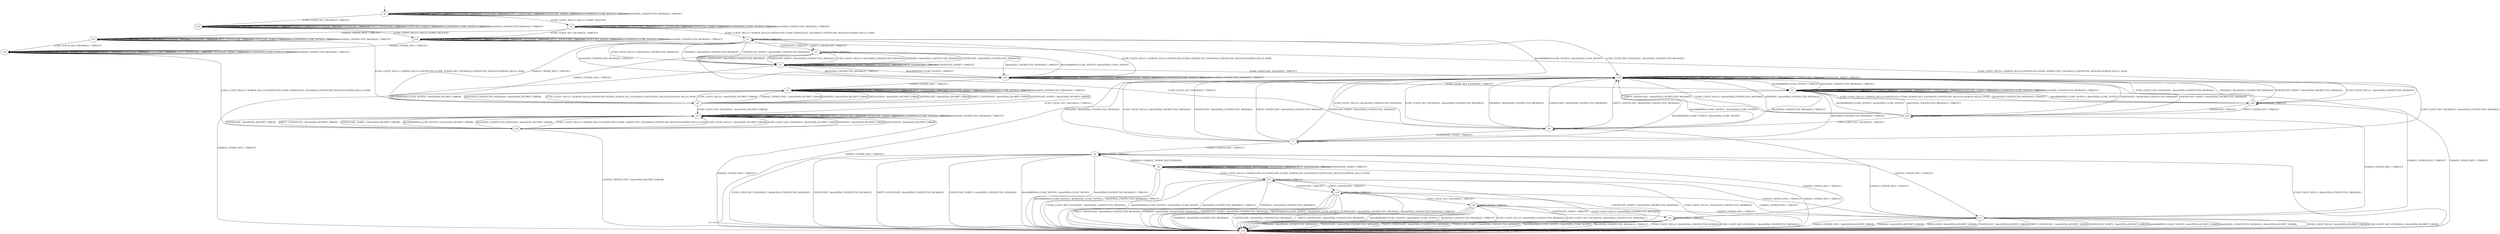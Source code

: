 digraph h4 {
s0 [label="s0"];
s1 [label="s1"];
s23 [label="s23"];
s2 [label="s2"];
s15 [label="s15"];
s24 [label="s24"];
s3 [label="s3"];
s4 [label="s4"];
s5 [label="s5"];
s10 [label="s10"];
s25 [label="s25"];
s26 [label="s26"];
s6 [label="s6"];
s11 [label="s11"];
s16 [label="s16"];
s27 [label="s27"];
s7 [label="s7"];
s12 [label="s12"];
s17 [label="s17"];
s18 [label="s18"];
s8 [label="s8"];
s20 [label="s20"];
s9 [label="s9"];
s22 [label="s22"];
s13 [label="s13"];
s14 [label="s14"];
s19 [label="s19"];
s21 [label="s21"];
s0 -> s1 [label="ECDH_CLIENT_HELLO / HELLO_VERIFY_REQUEST"];
s0 -> s23 [label="ECDH_CLIENT_KEY_EXCHANGE / TIMEOUT"];
s0 -> s0 [label="CHANGE_CIPHER_SPEC / TIMEOUT"];
s0 -> s0 [label="FINISHED / TIMEOUT"];
s0 -> s0 [label="APPLICATION / TIMEOUT"];
s0 -> s0 [label="CERTIFICATE / TIMEOUT"];
s0 -> s0 [label="EMPTY_CERTIFICATE / TIMEOUT"];
s0 -> s0 [label="CERTIFICATE_VERIFY / TIMEOUT"];
s0 -> s0 [label="Alert(WARNING,CLOSE_NOTIFY) / TIMEOUT"];
s0 -> s0 [label="Alert(FATAL,UNEXPECTED_MESSAGE) / TIMEOUT"];
s1 -> s2 [label="ECDH_CLIENT_HELLO / SERVER_HELLO,CERTIFICATE,ECDHE_SERVER_KEY_EXCHANGE,CERTIFICATE_REQUEST,SERVER_HELLO_DONE"];
s1 -> s24 [label="ECDH_CLIENT_KEY_EXCHANGE / TIMEOUT"];
s1 -> s15 [label="CHANGE_CIPHER_SPEC / TIMEOUT"];
s1 -> s1 [label="FINISHED / TIMEOUT"];
s1 -> s1 [label="APPLICATION / TIMEOUT"];
s1 -> s1 [label="CERTIFICATE / TIMEOUT"];
s1 -> s1 [label="EMPTY_CERTIFICATE / TIMEOUT"];
s1 -> s1 [label="CERTIFICATE_VERIFY / TIMEOUT"];
s1 -> s1 [label="Alert(WARNING,CLOSE_NOTIFY) / TIMEOUT"];
s1 -> s1 [label="Alert(FATAL,UNEXPECTED_MESSAGE) / TIMEOUT"];
s23 -> s24 [label="ECDH_CLIENT_HELLO / HELLO_VERIFY_REQUEST"];
s23 -> s23 [label="ECDH_CLIENT_KEY_EXCHANGE / TIMEOUT"];
s23 -> s23 [label="CHANGE_CIPHER_SPEC / TIMEOUT"];
s23 -> s23 [label="FINISHED / TIMEOUT"];
s23 -> s23 [label="APPLICATION / TIMEOUT"];
s23 -> s23 [label="CERTIFICATE / TIMEOUT"];
s23 -> s23 [label="EMPTY_CERTIFICATE / TIMEOUT"];
s23 -> s23 [label="CERTIFICATE_VERIFY / TIMEOUT"];
s23 -> s23 [label="Alert(WARNING,CLOSE_NOTIFY) / TIMEOUT"];
s23 -> s23 [label="Alert(FATAL,UNEXPECTED_MESSAGE) / TIMEOUT"];
s2 -> s3 [label="ECDH_CLIENT_HELLO / Alert(FATAL,UNEXPECTED_MESSAGE)"];
s2 -> s10 [label="ECDH_CLIENT_KEY_EXCHANGE / Alert(FATAL,UNEXPECTED_MESSAGE)"];
s2 -> s4 [label="CHANGE_CIPHER_SPEC / TIMEOUT"];
s2 -> s3 [label="FINISHED / Alert(FATAL,UNEXPECTED_MESSAGE)"];
s2 -> s2 [label="APPLICATION / TIMEOUT"];
s2 -> s5 [label="CERTIFICATE / TIMEOUT"];
s2 -> s5 [label="EMPTY_CERTIFICATE / TIMEOUT"];
s2 -> s3 [label="CERTIFICATE_VERIFY / Alert(FATAL,UNEXPECTED_MESSAGE)"];
s2 -> s26 [label="Alert(WARNING,CLOSE_NOTIFY) / Alert(FATAL,CLOSE_NOTIFY)"];
s2 -> s26 [label="Alert(FATAL,UNEXPECTED_MESSAGE) / TIMEOUT"];
s15 -> s4 [label="ECDH_CLIENT_HELLO / SERVER_HELLO,CERTIFICATE,ECDHE_SERVER_KEY_EXCHANGE,CERTIFICATE_REQUEST,SERVER_HELLO_DONE"];
s15 -> s25 [label="ECDH_CLIENT_KEY_EXCHANGE / TIMEOUT"];
s15 -> s15 [label="CHANGE_CIPHER_SPEC / TIMEOUT"];
s15 -> s15 [label="FINISHED / TIMEOUT"];
s15 -> s15 [label="APPLICATION / TIMEOUT"];
s15 -> s15 [label="CERTIFICATE / TIMEOUT"];
s15 -> s15 [label="EMPTY_CERTIFICATE / TIMEOUT"];
s15 -> s15 [label="CERTIFICATE_VERIFY / TIMEOUT"];
s15 -> s15 [label="Alert(WARNING,CLOSE_NOTIFY) / TIMEOUT"];
s15 -> s15 [label="Alert(FATAL,UNEXPECTED_MESSAGE) / TIMEOUT"];
s24 -> s20 [label="ECDH_CLIENT_HELLO / SERVER_HELLO,CERTIFICATE,ECDHE_SERVER_KEY_EXCHANGE,CERTIFICATE_REQUEST,SERVER_HELLO_DONE"];
s24 -> s24 [label="ECDH_CLIENT_KEY_EXCHANGE / TIMEOUT"];
s24 -> s25 [label="CHANGE_CIPHER_SPEC / TIMEOUT"];
s24 -> s24 [label="FINISHED / TIMEOUT"];
s24 -> s24 [label="APPLICATION / TIMEOUT"];
s24 -> s24 [label="CERTIFICATE / TIMEOUT"];
s24 -> s24 [label="EMPTY_CERTIFICATE / TIMEOUT"];
s24 -> s24 [label="CERTIFICATE_VERIFY / TIMEOUT"];
s24 -> s24 [label="Alert(WARNING,CLOSE_NOTIFY) / TIMEOUT"];
s24 -> s24 [label="Alert(FATAL,UNEXPECTED_MESSAGE) / TIMEOUT"];
s3 -> s3 [label="ECDH_CLIENT_HELLO / TIMEOUT"];
s3 -> s10 [label="ECDH_CLIENT_KEY_EXCHANGE / TIMEOUT"];
s3 -> s16 [label="CHANGE_CIPHER_SPEC / TIMEOUT"];
s3 -> s3 [label="FINISHED / TIMEOUT"];
s3 -> s3 [label="APPLICATION / TIMEOUT"];
s3 -> s3 [label="CERTIFICATE / TIMEOUT"];
s3 -> s3 [label="EMPTY_CERTIFICATE / TIMEOUT"];
s3 -> s3 [label="CERTIFICATE_VERIFY / TIMEOUT"];
s3 -> s26 [label="Alert(WARNING,CLOSE_NOTIFY) / TIMEOUT"];
s3 -> s26 [label="Alert(FATAL,UNEXPECTED_MESSAGE) / TIMEOUT"];
s4 -> s27 [label="ECDH_CLIENT_HELLO / Alert(FATAL,DECRYPT_ERROR)"];
s4 -> s11 [label="ECDH_CLIENT_KEY_EXCHANGE / Alert(FATAL,DECRYPT_ERROR)"];
s4 -> s27 [label="CHANGE_CIPHER_SPEC / Alert(FATAL,DECRYPT_ERROR)"];
s4 -> s27 [label="FINISHED / Alert(FATAL,DECRYPT_ERROR)"];
s4 -> s27 [label="APPLICATION / Alert(FATAL,DECRYPT_ERROR)"];
s4 -> s27 [label="CERTIFICATE / Alert(FATAL,DECRYPT_ERROR)"];
s4 -> s27 [label="EMPTY_CERTIFICATE / Alert(FATAL,DECRYPT_ERROR)"];
s4 -> s27 [label="CERTIFICATE_VERIFY / Alert(FATAL,DECRYPT_ERROR)"];
s4 -> s27 [label="Alert(WARNING,CLOSE_NOTIFY) / Alert(FATAL,DECRYPT_ERROR)"];
s4 -> s27 [label="Alert(FATAL,UNEXPECTED_MESSAGE) / Alert(FATAL,DECRYPT_ERROR)"];
s5 -> s3 [label="ECDH_CLIENT_HELLO / Alert(FATAL,UNEXPECTED_MESSAGE)"];
s5 -> s6 [label="ECDH_CLIENT_KEY_EXCHANGE / TIMEOUT"];
s5 -> s4 [label="CHANGE_CIPHER_SPEC / TIMEOUT"];
s5 -> s3 [label="FINISHED / Alert(FATAL,UNEXPECTED_MESSAGE)"];
s5 -> s5 [label="APPLICATION / TIMEOUT"];
s5 -> s3 [label="CERTIFICATE / Alert(FATAL,UNEXPECTED_MESSAGE)"];
s5 -> s3 [label="EMPTY_CERTIFICATE / Alert(FATAL,UNEXPECTED_MESSAGE)"];
s5 -> s3 [label="CERTIFICATE_VERIFY / Alert(FATAL,UNEXPECTED_MESSAGE)"];
s5 -> s26 [label="Alert(WARNING,CLOSE_NOTIFY) / Alert(FATAL,CLOSE_NOTIFY)"];
s5 -> s26 [label="Alert(FATAL,UNEXPECTED_MESSAGE) / TIMEOUT"];
s10 -> s10 [label="ECDH_CLIENT_HELLO / TIMEOUT"];
s10 -> s10 [label="ECDH_CLIENT_KEY_EXCHANGE / TIMEOUT"];
s10 -> s16 [label="CHANGE_CIPHER_SPEC / TIMEOUT"];
s10 -> s10 [label="FINISHED / TIMEOUT"];
s10 -> s10 [label="APPLICATION / TIMEOUT"];
s10 -> s10 [label="CERTIFICATE / TIMEOUT"];
s10 -> s10 [label="EMPTY_CERTIFICATE / TIMEOUT"];
s10 -> s10 [label="CERTIFICATE_VERIFY / TIMEOUT"];
s10 -> s17 [label="Alert(WARNING,CLOSE_NOTIFY) / TIMEOUT"];
s10 -> s17 [label="Alert(FATAL,UNEXPECTED_MESSAGE) / TIMEOUT"];
s25 -> s18 [label="ECDH_CLIENT_HELLO / SERVER_HELLO,CERTIFICATE,ECDHE_SERVER_KEY_EXCHANGE,CERTIFICATE_REQUEST,SERVER_HELLO_DONE"];
s25 -> s25 [label="ECDH_CLIENT_KEY_EXCHANGE / TIMEOUT"];
s25 -> s25 [label="CHANGE_CIPHER_SPEC / TIMEOUT"];
s25 -> s25 [label="FINISHED / TIMEOUT"];
s25 -> s25 [label="APPLICATION / TIMEOUT"];
s25 -> s25 [label="CERTIFICATE / TIMEOUT"];
s25 -> s25 [label="EMPTY_CERTIFICATE / TIMEOUT"];
s25 -> s25 [label="CERTIFICATE_VERIFY / TIMEOUT"];
s25 -> s25 [label="Alert(WARNING,CLOSE_NOTIFY) / TIMEOUT"];
s25 -> s25 [label="Alert(FATAL,UNEXPECTED_MESSAGE) / TIMEOUT"];
s26 -> s2 [label="ECDH_CLIENT_HELLO / SERVER_HELLO,CERTIFICATE,ECDHE_SERVER_KEY_EXCHANGE,CERTIFICATE_REQUEST,SERVER_HELLO_DONE"];
s26 -> s17 [label="ECDH_CLIENT_KEY_EXCHANGE / TIMEOUT"];
s26 -> s27 [label="CHANGE_CIPHER_SPEC / TIMEOUT"];
s26 -> s26 [label="FINISHED / TIMEOUT"];
s26 -> s26 [label="APPLICATION / TIMEOUT"];
s26 -> s26 [label="CERTIFICATE / TIMEOUT"];
s26 -> s26 [label="EMPTY_CERTIFICATE / TIMEOUT"];
s26 -> s26 [label="CERTIFICATE_VERIFY / TIMEOUT"];
s26 -> s26 [label="Alert(WARNING,CLOSE_NOTIFY) / TIMEOUT"];
s26 -> s26 [label="Alert(FATAL,UNEXPECTED_MESSAGE) / TIMEOUT"];
s6 -> s10 [label="ECDH_CLIENT_HELLO / Alert(FATAL,UNEXPECTED_MESSAGE)"];
s6 -> s10 [label="ECDH_CLIENT_KEY_EXCHANGE / Alert(FATAL,UNEXPECTED_MESSAGE)"];
s6 -> s12 [label="CHANGE_CIPHER_SPEC / TIMEOUT"];
s6 -> s10 [label="FINISHED / Alert(FATAL,UNEXPECTED_MESSAGE)"];
s6 -> s6 [label="APPLICATION / TIMEOUT"];
s6 -> s10 [label="CERTIFICATE / Alert(FATAL,UNEXPECTED_MESSAGE)"];
s6 -> s10 [label="EMPTY_CERTIFICATE / Alert(FATAL,UNEXPECTED_MESSAGE)"];
s6 -> s7 [label="CERTIFICATE_VERIFY / TIMEOUT"];
s6 -> s17 [label="Alert(WARNING,CLOSE_NOTIFY) / Alert(FATAL,CLOSE_NOTIFY)"];
s6 -> s17 [label="Alert(FATAL,UNEXPECTED_MESSAGE) / TIMEOUT"];
s11 -> s18 [label="ECDH_CLIENT_HELLO / SERVER_HELLO,CERTIFICATE,ECDHE_SERVER_KEY_EXCHANGE,CERTIFICATE_REQUEST,SERVER_HELLO_DONE"];
s11 -> s11 [label="ECDH_CLIENT_KEY_EXCHANGE / TIMEOUT"];
s11 -> s16 [label="CHANGE_CIPHER_SPEC / TIMEOUT"];
s11 -> s11 [label="FINISHED / TIMEOUT"];
s11 -> s11 [label="APPLICATION / TIMEOUT"];
s11 -> s11 [label="CERTIFICATE / TIMEOUT"];
s11 -> s11 [label="EMPTY_CERTIFICATE / TIMEOUT"];
s11 -> s11 [label="CERTIFICATE_VERIFY / TIMEOUT"];
s11 -> s11 [label="Alert(WARNING,CLOSE_NOTIFY) / TIMEOUT"];
s11 -> s11 [label="Alert(FATAL,UNEXPECTED_MESSAGE) / TIMEOUT"];
s16 -> s16 [label="ECDH_CLIENT_HELLO / TIMEOUT"];
s16 -> s16 [label="ECDH_CLIENT_KEY_EXCHANGE / TIMEOUT"];
s16 -> s16 [label="CHANGE_CIPHER_SPEC / TIMEOUT"];
s16 -> s16 [label="FINISHED / TIMEOUT"];
s16 -> s16 [label="APPLICATION / TIMEOUT"];
s16 -> s16 [label="CERTIFICATE / TIMEOUT"];
s16 -> s16 [label="EMPTY_CERTIFICATE / TIMEOUT"];
s16 -> s16 [label="CERTIFICATE_VERIFY / TIMEOUT"];
s16 -> s16 [label="Alert(WARNING,CLOSE_NOTIFY) / TIMEOUT"];
s16 -> s16 [label="Alert(FATAL,UNEXPECTED_MESSAGE) / TIMEOUT"];
s27 -> s4 [label="ECDH_CLIENT_HELLO / SERVER_HELLO,CERTIFICATE,ECDHE_SERVER_KEY_EXCHANGE,CERTIFICATE_REQUEST,SERVER_HELLO_DONE"];
s27 -> s11 [label="ECDH_CLIENT_KEY_EXCHANGE / TIMEOUT"];
s27 -> s27 [label="CHANGE_CIPHER_SPEC / TIMEOUT"];
s27 -> s27 [label="FINISHED / TIMEOUT"];
s27 -> s27 [label="APPLICATION / TIMEOUT"];
s27 -> s27 [label="CERTIFICATE / TIMEOUT"];
s27 -> s27 [label="EMPTY_CERTIFICATE / TIMEOUT"];
s27 -> s27 [label="CERTIFICATE_VERIFY / TIMEOUT"];
s27 -> s27 [label="Alert(WARNING,CLOSE_NOTIFY) / TIMEOUT"];
s27 -> s27 [label="Alert(FATAL,UNEXPECTED_MESSAGE) / TIMEOUT"];
s7 -> s10 [label="ECDH_CLIENT_HELLO / Alert(FATAL,UNEXPECTED_MESSAGE)"];
s7 -> s10 [label="ECDH_CLIENT_KEY_EXCHANGE / Alert(FATAL,UNEXPECTED_MESSAGE)"];
s7 -> s8 [label="CHANGE_CIPHER_SPEC / TIMEOUT"];
s7 -> s10 [label="FINISHED / Alert(FATAL,UNEXPECTED_MESSAGE)"];
s7 -> s7 [label="APPLICATION / TIMEOUT"];
s7 -> s10 [label="CERTIFICATE / Alert(FATAL,UNEXPECTED_MESSAGE)"];
s7 -> s10 [label="EMPTY_CERTIFICATE / Alert(FATAL,UNEXPECTED_MESSAGE)"];
s7 -> s10 [label="CERTIFICATE_VERIFY / Alert(FATAL,UNEXPECTED_MESSAGE)"];
s7 -> s17 [label="Alert(WARNING,CLOSE_NOTIFY) / Alert(FATAL,CLOSE_NOTIFY)"];
s7 -> s17 [label="Alert(FATAL,UNEXPECTED_MESSAGE) / TIMEOUT"];
s12 -> s16 [label="ECDH_CLIENT_HELLO / Alert(FATAL,DECRYPT_ERROR)"];
s12 -> s16 [label="ECDH_CLIENT_KEY_EXCHANGE / Alert(FATAL,DECRYPT_ERROR)"];
s12 -> s16 [label="CHANGE_CIPHER_SPEC / Alert(FATAL,DECRYPT_ERROR)"];
s12 -> s16 [label="FINISHED / Alert(FATAL,DECRYPT_ERROR)"];
s12 -> s16 [label="APPLICATION / Alert(FATAL,DECRYPT_ERROR)"];
s12 -> s16 [label="CERTIFICATE / Alert(FATAL,DECRYPT_ERROR)"];
s12 -> s16 [label="EMPTY_CERTIFICATE / Alert(FATAL,DECRYPT_ERROR)"];
s12 -> s16 [label="CERTIFICATE_VERIFY / Alert(FATAL,DECRYPT_ERROR)"];
s12 -> s16 [label="Alert(WARNING,CLOSE_NOTIFY) / Alert(FATAL,DECRYPT_ERROR)"];
s12 -> s16 [label="Alert(FATAL,UNEXPECTED_MESSAGE) / Alert(FATAL,DECRYPT_ERROR)"];
s17 -> s20 [label="ECDH_CLIENT_HELLO / SERVER_HELLO,CERTIFICATE,ECDHE_SERVER_KEY_EXCHANGE,CERTIFICATE_REQUEST,SERVER_HELLO_DONE"];
s17 -> s17 [label="ECDH_CLIENT_KEY_EXCHANGE / TIMEOUT"];
s17 -> s16 [label="CHANGE_CIPHER_SPEC / TIMEOUT"];
s17 -> s17 [label="FINISHED / TIMEOUT"];
s17 -> s17 [label="APPLICATION / TIMEOUT"];
s17 -> s17 [label="CERTIFICATE / TIMEOUT"];
s17 -> s17 [label="EMPTY_CERTIFICATE / TIMEOUT"];
s17 -> s17 [label="CERTIFICATE_VERIFY / TIMEOUT"];
s17 -> s17 [label="Alert(WARNING,CLOSE_NOTIFY) / TIMEOUT"];
s17 -> s17 [label="Alert(FATAL,UNEXPECTED_MESSAGE) / TIMEOUT"];
s18 -> s11 [label="ECDH_CLIENT_HELLO / Alert(FATAL,DECRYPT_ERROR)"];
s18 -> s11 [label="ECDH_CLIENT_KEY_EXCHANGE / Alert(FATAL,DECRYPT_ERROR)"];
s18 -> s16 [label="CHANGE_CIPHER_SPEC / Alert(FATAL,DECRYPT_ERROR)"];
s18 -> s11 [label="FINISHED / Alert(FATAL,DECRYPT_ERROR)"];
s18 -> s11 [label="APPLICATION / Alert(FATAL,DECRYPT_ERROR)"];
s18 -> s11 [label="CERTIFICATE / Alert(FATAL,DECRYPT_ERROR)"];
s18 -> s11 [label="EMPTY_CERTIFICATE / Alert(FATAL,DECRYPT_ERROR)"];
s18 -> s11 [label="CERTIFICATE_VERIFY / Alert(FATAL,DECRYPT_ERROR)"];
s18 -> s11 [label="Alert(WARNING,CLOSE_NOTIFY) / Alert(FATAL,DECRYPT_ERROR)"];
s18 -> s11 [label="Alert(FATAL,UNEXPECTED_MESSAGE) / Alert(FATAL,DECRYPT_ERROR)"];
s8 -> s16 [label="ECDH_CLIENT_HELLO / Alert(FATAL,UNEXPECTED_MESSAGE)"];
s8 -> s16 [label="ECDH_CLIENT_KEY_EXCHANGE / Alert(FATAL,UNEXPECTED_MESSAGE)"];
s8 -> s12 [label="CHANGE_CIPHER_SPEC / TIMEOUT"];
s8 -> s9 [label="FINISHED / CHANGE_CIPHER_SPEC,FINISHED"];
s8 -> s8 [label="APPLICATION / TIMEOUT"];
s8 -> s16 [label="CERTIFICATE / Alert(FATAL,UNEXPECTED_MESSAGE)"];
s8 -> s16 [label="EMPTY_CERTIFICATE / Alert(FATAL,UNEXPECTED_MESSAGE)"];
s8 -> s16 [label="CERTIFICATE_VERIFY / Alert(FATAL,UNEXPECTED_MESSAGE)"];
s8 -> s16 [label="Alert(WARNING,CLOSE_NOTIFY) / Alert(FATAL,CLOSE_NOTIFY)"];
s8 -> s16 [label="Alert(FATAL,UNEXPECTED_MESSAGE) / TIMEOUT"];
s20 -> s10 [label="ECDH_CLIENT_HELLO / Alert(FATAL,UNEXPECTED_MESSAGE)"];
s20 -> s10 [label="ECDH_CLIENT_KEY_EXCHANGE / Alert(FATAL,UNEXPECTED_MESSAGE)"];
s20 -> s12 [label="CHANGE_CIPHER_SPEC / TIMEOUT"];
s20 -> s10 [label="FINISHED / Alert(FATAL,UNEXPECTED_MESSAGE)"];
s20 -> s20 [label="APPLICATION / TIMEOUT"];
s20 -> s22 [label="CERTIFICATE / TIMEOUT"];
s20 -> s22 [label="EMPTY_CERTIFICATE / TIMEOUT"];
s20 -> s10 [label="CERTIFICATE_VERIFY / Alert(FATAL,UNEXPECTED_MESSAGE)"];
s20 -> s17 [label="Alert(WARNING,CLOSE_NOTIFY) / Alert(FATAL,CLOSE_NOTIFY)"];
s20 -> s17 [label="Alert(FATAL,UNEXPECTED_MESSAGE) / TIMEOUT"];
s9 -> s13 [label="ECDH_CLIENT_HELLO / SERVER_HELLO,CERTIFICATE,ECDHE_SERVER_KEY_EXCHANGE,CERTIFICATE_REQUEST,SERVER_HELLO_DONE"];
s9 -> s9 [label="ECDH_CLIENT_KEY_EXCHANGE / TIMEOUT"];
s9 -> s16 [label="CHANGE_CIPHER_SPEC / TIMEOUT"];
s9 -> s9 [label="FINISHED / TIMEOUT"];
s9 -> s9 [label="APPLICATION / APPLICATION"];
s9 -> s9 [label="CERTIFICATE / TIMEOUT"];
s9 -> s9 [label="EMPTY_CERTIFICATE / TIMEOUT"];
s9 -> s9 [label="CERTIFICATE_VERIFY / TIMEOUT"];
s9 -> s16 [label="Alert(WARNING,CLOSE_NOTIFY) / Alert(FATAL,CLOSE_NOTIFY)"];
s9 -> s16 [label="Alert(FATAL,UNEXPECTED_MESSAGE) / TIMEOUT"];
s22 -> s10 [label="ECDH_CLIENT_HELLO / Alert(FATAL,UNEXPECTED_MESSAGE)"];
s22 -> s6 [label="ECDH_CLIENT_KEY_EXCHANGE / TIMEOUT"];
s22 -> s12 [label="CHANGE_CIPHER_SPEC / TIMEOUT"];
s22 -> s10 [label="FINISHED / Alert(FATAL,UNEXPECTED_MESSAGE)"];
s22 -> s22 [label="APPLICATION / TIMEOUT"];
s22 -> s10 [label="CERTIFICATE / Alert(FATAL,UNEXPECTED_MESSAGE)"];
s22 -> s10 [label="EMPTY_CERTIFICATE / Alert(FATAL,UNEXPECTED_MESSAGE)"];
s22 -> s10 [label="CERTIFICATE_VERIFY / Alert(FATAL,UNEXPECTED_MESSAGE)"];
s22 -> s17 [label="Alert(WARNING,CLOSE_NOTIFY) / Alert(FATAL,CLOSE_NOTIFY)"];
s22 -> s17 [label="Alert(FATAL,UNEXPECTED_MESSAGE) / TIMEOUT"];
s13 -> s16 [label="ECDH_CLIENT_HELLO / Alert(FATAL,UNEXPECTED_MESSAGE)"];
s13 -> s16 [label="ECDH_CLIENT_KEY_EXCHANGE / Alert(FATAL,UNEXPECTED_MESSAGE)"];
s13 -> s12 [label="CHANGE_CIPHER_SPEC / TIMEOUT"];
s13 -> s16 [label="FINISHED / Alert(FATAL,UNEXPECTED_MESSAGE)"];
s13 -> s13 [label="APPLICATION / TIMEOUT"];
s13 -> s14 [label="CERTIFICATE / TIMEOUT"];
s13 -> s14 [label="EMPTY_CERTIFICATE / TIMEOUT"];
s13 -> s16 [label="CERTIFICATE_VERIFY / Alert(FATAL,UNEXPECTED_MESSAGE)"];
s13 -> s16 [label="Alert(WARNING,CLOSE_NOTIFY) / Alert(FATAL,CLOSE_NOTIFY)"];
s13 -> s16 [label="Alert(FATAL,UNEXPECTED_MESSAGE) / TIMEOUT"];
s14 -> s16 [label="ECDH_CLIENT_HELLO / Alert(FATAL,UNEXPECTED_MESSAGE)"];
s14 -> s19 [label="ECDH_CLIENT_KEY_EXCHANGE / TIMEOUT"];
s14 -> s12 [label="CHANGE_CIPHER_SPEC / TIMEOUT"];
s14 -> s16 [label="FINISHED / Alert(FATAL,UNEXPECTED_MESSAGE)"];
s14 -> s14 [label="APPLICATION / TIMEOUT"];
s14 -> s16 [label="CERTIFICATE / Alert(FATAL,UNEXPECTED_MESSAGE)"];
s14 -> s16 [label="EMPTY_CERTIFICATE / Alert(FATAL,UNEXPECTED_MESSAGE)"];
s14 -> s16 [label="CERTIFICATE_VERIFY / Alert(FATAL,UNEXPECTED_MESSAGE)"];
s14 -> s16 [label="Alert(WARNING,CLOSE_NOTIFY) / Alert(FATAL,CLOSE_NOTIFY)"];
s14 -> s16 [label="Alert(FATAL,UNEXPECTED_MESSAGE) / TIMEOUT"];
s19 -> s16 [label="ECDH_CLIENT_HELLO / Alert(FATAL,UNEXPECTED_MESSAGE)"];
s19 -> s16 [label="ECDH_CLIENT_KEY_EXCHANGE / Alert(FATAL,UNEXPECTED_MESSAGE)"];
s19 -> s12 [label="CHANGE_CIPHER_SPEC / TIMEOUT"];
s19 -> s16 [label="FINISHED / Alert(FATAL,UNEXPECTED_MESSAGE)"];
s19 -> s19 [label="APPLICATION / TIMEOUT"];
s19 -> s16 [label="CERTIFICATE / Alert(FATAL,UNEXPECTED_MESSAGE)"];
s19 -> s16 [label="EMPTY_CERTIFICATE / Alert(FATAL,UNEXPECTED_MESSAGE)"];
s19 -> s21 [label="CERTIFICATE_VERIFY / TIMEOUT"];
s19 -> s16 [label="Alert(WARNING,CLOSE_NOTIFY) / Alert(FATAL,CLOSE_NOTIFY)"];
s19 -> s16 [label="Alert(FATAL,UNEXPECTED_MESSAGE) / TIMEOUT"];
s21 -> s16 [label="ECDH_CLIENT_HELLO / Alert(FATAL,UNEXPECTED_MESSAGE)"];
s21 -> s16 [label="ECDH_CLIENT_KEY_EXCHANGE / Alert(FATAL,UNEXPECTED_MESSAGE)"];
s21 -> s8 [label="CHANGE_CIPHER_SPEC / TIMEOUT"];
s21 -> s16 [label="FINISHED / Alert(FATAL,UNEXPECTED_MESSAGE)"];
s21 -> s21 [label="APPLICATION / TIMEOUT"];
s21 -> s16 [label="CERTIFICATE / Alert(FATAL,UNEXPECTED_MESSAGE)"];
s21 -> s16 [label="EMPTY_CERTIFICATE / Alert(FATAL,UNEXPECTED_MESSAGE)"];
s21 -> s16 [label="CERTIFICATE_VERIFY / Alert(FATAL,UNEXPECTED_MESSAGE)"];
s21 -> s16 [label="Alert(WARNING,CLOSE_NOTIFY) / Alert(FATAL,CLOSE_NOTIFY)"];
s21 -> s16 [label="Alert(FATAL,UNEXPECTED_MESSAGE) / TIMEOUT"];
__start0 [shape=none, label=""];
__start0 -> s0 [label=""];
}
